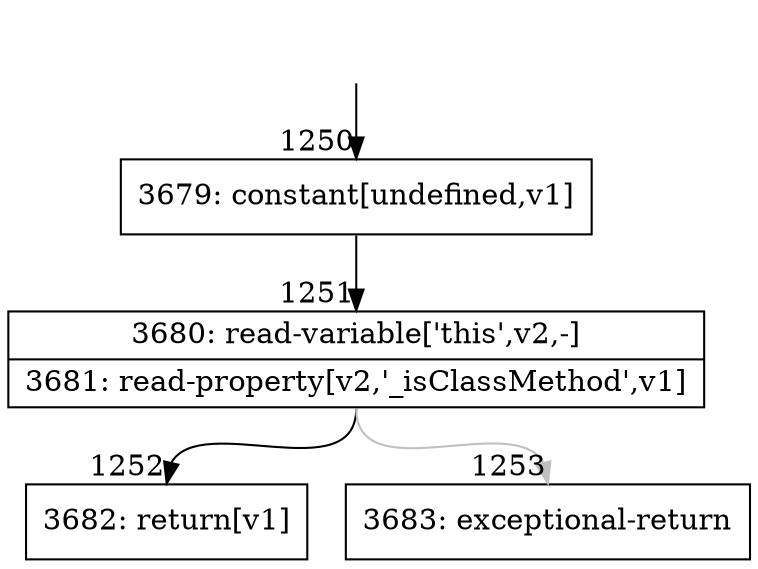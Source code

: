 digraph {
rankdir="TD"
BB_entry152[shape=none,label=""];
BB_entry152 -> BB1250 [tailport=s, headport=n, headlabel="    1250"]
BB1250 [shape=record label="{3679: constant[undefined,v1]}" ] 
BB1250 -> BB1251 [tailport=s, headport=n, headlabel="      1251"]
BB1251 [shape=record label="{3680: read-variable['this',v2,-]|3681: read-property[v2,'_isClassMethod',v1]}" ] 
BB1251 -> BB1252 [tailport=s, headport=n, headlabel="      1252"]
BB1251 -> BB1253 [tailport=s, headport=n, color=gray, headlabel="      1253"]
BB1252 [shape=record label="{3682: return[v1]}" ] 
BB1253 [shape=record label="{3683: exceptional-return}" ] 
//#$~ 1414
}
